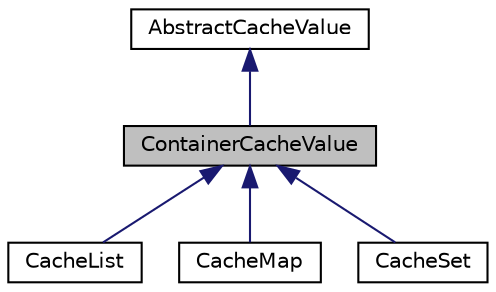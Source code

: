 digraph "ContainerCacheValue"
{
 // LATEX_PDF_SIZE
  edge [fontname="Helvetica",fontsize="10",labelfontname="Helvetica",labelfontsize="10"];
  node [fontname="Helvetica",fontsize="10",shape=record];
  Node1 [label="ContainerCacheValue",height=0.2,width=0.4,color="black", fillcolor="grey75", style="filled", fontcolor="black",tooltip="An abstract cache value that contains a container."];
  Node2 -> Node1 [dir="back",color="midnightblue",fontsize="10",style="solid",fontname="Helvetica"];
  Node2 [label="AbstractCacheValue",height=0.2,width=0.4,color="black", fillcolor="white", style="filled",URL="$classAbstractCacheValue.html",tooltip="Abstract base class for cache values."];
  Node1 -> Node3 [dir="back",color="midnightblue",fontsize="10",style="solid",fontname="Helvetica"];
  Node3 [label="CacheList",height=0.2,width=0.4,color="black", fillcolor="white", style="filled",URL="$classCacheList.html",tooltip="A cache value that contains a list of strings."];
  Node1 -> Node4 [dir="back",color="midnightblue",fontsize="10",style="solid",fontname="Helvetica"];
  Node4 [label="CacheMap",height=0.2,width=0.4,color="black", fillcolor="white", style="filled",URL="$classCacheMap.html",tooltip="A cache value that contains a map of strings to strings."];
  Node1 -> Node5 [dir="back",color="midnightblue",fontsize="10",style="solid",fontname="Helvetica"];
  Node5 [label="CacheSet",height=0.2,width=0.4,color="black", fillcolor="white", style="filled",URL="$classCacheSet.html",tooltip="A cache value that contains a set of strings."];
}
